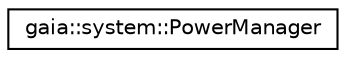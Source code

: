 digraph G
{
  edge [fontname="Helvetica",fontsize="10",labelfontname="Helvetica",labelfontsize="10"];
  node [fontname="Helvetica",fontsize="10",shape=record];
  rankdir=LR;
  Node1 [label="gaia::system::PowerManager",height=0.2,width=0.4,color="black", fillcolor="white", style="filled",URL="$dc/ddc/classgaia_1_1system_1_1_power_manager.html",tooltip="This class provide methods for screen management and battery information."];
}
